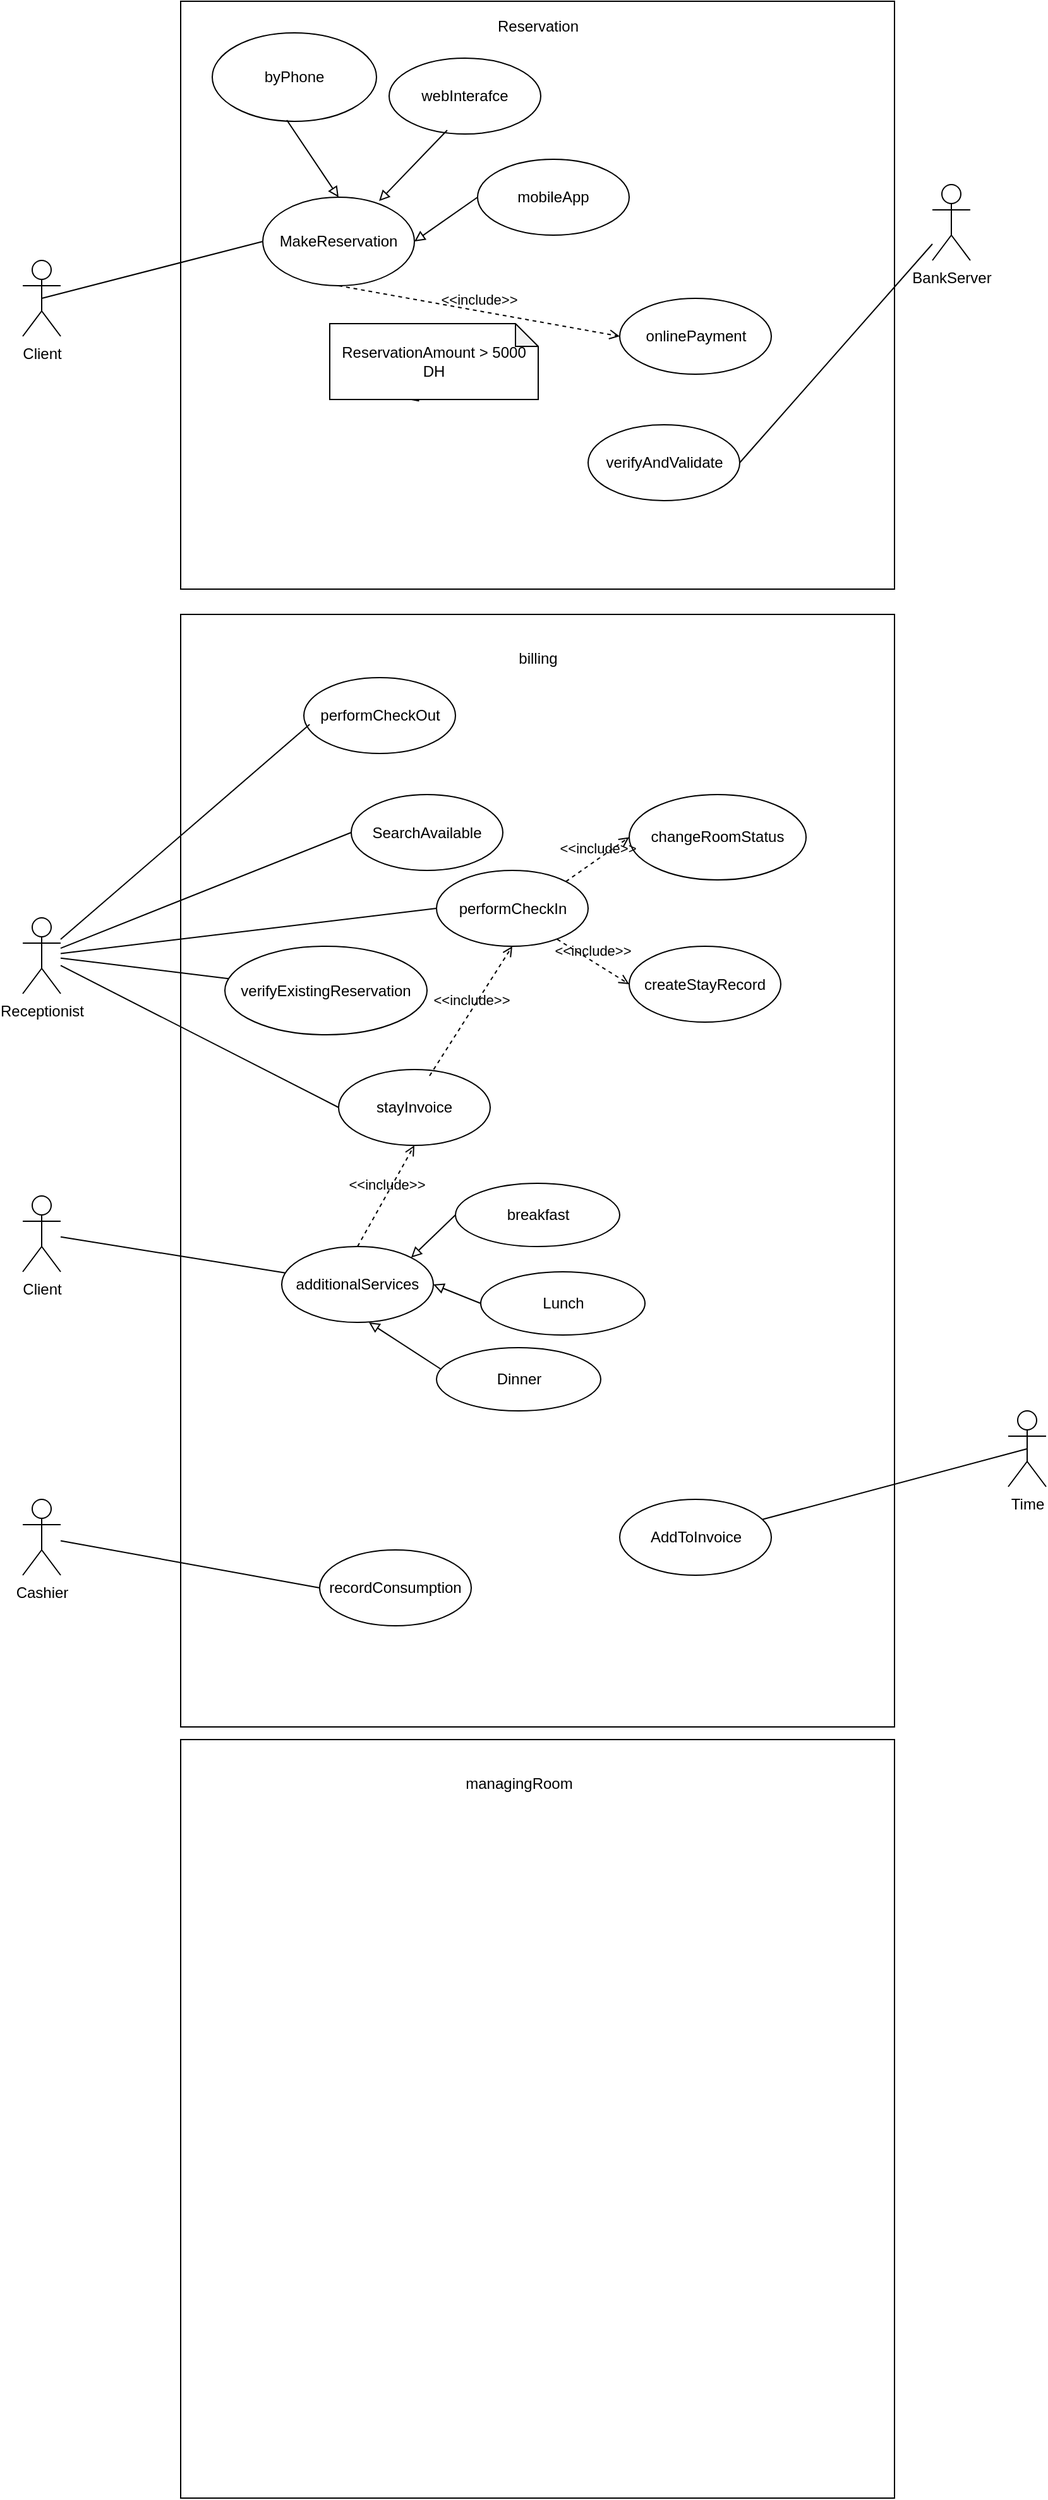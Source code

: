 <mxfile version="28.1.2" pages="4">
  <diagram name="Gmail - Use Cases" id="sMMjURSvRcraKmAr_0x2">
    <mxGraphModel dx="706" dy="632" grid="1" gridSize="10" guides="1" tooltips="1" connect="1" arrows="1" fold="1" page="1" pageScale="1" pageWidth="850" pageHeight="1100" math="0" shadow="0">
      <root>
        <mxCell id="0" />
        <mxCell id="1" parent="0" />
        <mxCell id="c_KtkY77ZZmK-J9CgblS-4" value="" style="rounded=0;whiteSpace=wrap;html=1;" parent="1" vertex="1">
          <mxGeometry x="225" y="15" width="565" height="465" as="geometry" />
        </mxCell>
        <mxCell id="c_KtkY77ZZmK-J9CgblS-5" value="Reservation" style="text;html=1;align=center;verticalAlign=middle;whiteSpace=wrap;rounded=0;" parent="1" vertex="1">
          <mxGeometry x="422.5" y="20" width="170" height="30" as="geometry" />
        </mxCell>
        <mxCell id="c_KtkY77ZZmK-J9CgblS-6" value="Client" style="shape=umlActor;verticalLabelPosition=bottom;verticalAlign=top;html=1;outlineConnect=0;" parent="1" vertex="1">
          <mxGeometry x="100" y="220" width="30" height="60" as="geometry" />
        </mxCell>
        <mxCell id="c_KtkY77ZZmK-J9CgblS-27" value="&amp;lt;&amp;lt;exclude&amp;gt;&amp;gt;" style="html=1;verticalAlign=bottom;labelBackgroundColor=none;endArrow=open;endFill=0;dashed=1;rounded=0;entryX=0.5;entryY=0;entryDx=0;entryDy=0;exitX=0.5;exitY=1;exitDx=0;exitDy=0;" parent="1" edge="1">
          <mxGeometry width="160" relative="1" as="geometry">
            <mxPoint x="486" y="306.5" as="sourcePoint" />
            <mxPoint x="405" y="330" as="targetPoint" />
          </mxGeometry>
        </mxCell>
        <mxCell id="c_KtkY77ZZmK-J9CgblS-33" value="MakeReservation" style="ellipse;whiteSpace=wrap;html=1;" parent="1" vertex="1">
          <mxGeometry x="290" y="170" width="120" height="70" as="geometry" />
        </mxCell>
        <mxCell id="c_KtkY77ZZmK-J9CgblS-34" value="byPhone" style="ellipse;whiteSpace=wrap;html=1;" parent="1" vertex="1">
          <mxGeometry x="250" y="40" width="130" height="70" as="geometry" />
        </mxCell>
        <mxCell id="c_KtkY77ZZmK-J9CgblS-35" value="webInterafce" style="ellipse;whiteSpace=wrap;html=1;" parent="1" vertex="1">
          <mxGeometry x="390" y="60" width="120" height="60" as="geometry" />
        </mxCell>
        <mxCell id="c_KtkY77ZZmK-J9CgblS-36" value="mobileApp" style="ellipse;whiteSpace=wrap;html=1;" parent="1" vertex="1">
          <mxGeometry x="460" y="140" width="120" height="60" as="geometry" />
        </mxCell>
        <mxCell id="c_KtkY77ZZmK-J9CgblS-38" value="onlinePayment" style="ellipse;whiteSpace=wrap;html=1;" parent="1" vertex="1">
          <mxGeometry x="572.5" y="250" width="120" height="60" as="geometry" />
        </mxCell>
        <mxCell id="c_KtkY77ZZmK-J9CgblS-39" value="BankServer" style="shape=umlActor;verticalLabelPosition=bottom;verticalAlign=top;html=1;outlineConnect=0;" parent="1" vertex="1">
          <mxGeometry x="820" y="160" width="30" height="60" as="geometry" />
        </mxCell>
        <mxCell id="c_KtkY77ZZmK-J9CgblS-40" value="" style="endArrow=block;html=1;rounded=0;exitX=0.454;exitY=0.986;exitDx=0;exitDy=0;exitPerimeter=0;entryX=0.5;entryY=0;entryDx=0;entryDy=0;endFill=0;" parent="1" source="c_KtkY77ZZmK-J9CgblS-34" target="c_KtkY77ZZmK-J9CgblS-33" edge="1">
          <mxGeometry width="50" height="50" relative="1" as="geometry">
            <mxPoint x="670" y="320" as="sourcePoint" />
            <mxPoint x="720" y="270" as="targetPoint" />
          </mxGeometry>
        </mxCell>
        <mxCell id="c_KtkY77ZZmK-J9CgblS-41" value="" style="endArrow=block;html=1;rounded=0;exitX=0.383;exitY=0.95;exitDx=0;exitDy=0;exitPerimeter=0;entryX=0.767;entryY=0.043;entryDx=0;entryDy=0;endFill=0;entryPerimeter=0;" parent="1" source="c_KtkY77ZZmK-J9CgblS-35" target="c_KtkY77ZZmK-J9CgblS-33" edge="1">
          <mxGeometry width="50" height="50" relative="1" as="geometry">
            <mxPoint x="340" y="140" as="sourcePoint" />
            <mxPoint x="381" y="201" as="targetPoint" />
          </mxGeometry>
        </mxCell>
        <mxCell id="c_KtkY77ZZmK-J9CgblS-42" value="" style="endArrow=block;html=1;rounded=0;exitX=0;exitY=0.5;exitDx=0;exitDy=0;entryX=1;entryY=0.5;entryDx=0;entryDy=0;endFill=0;" parent="1" source="c_KtkY77ZZmK-J9CgblS-36" target="c_KtkY77ZZmK-J9CgblS-33" edge="1">
          <mxGeometry width="50" height="50" relative="1" as="geometry">
            <mxPoint x="474" y="160" as="sourcePoint" />
            <mxPoint x="410" y="206" as="targetPoint" />
          </mxGeometry>
        </mxCell>
        <mxCell id="c_KtkY77ZZmK-J9CgblS-43" value="&amp;lt;&amp;lt;include&amp;gt;&amp;gt;" style="html=1;verticalAlign=bottom;labelBackgroundColor=none;endArrow=open;endFill=0;dashed=1;rounded=0;exitX=0.5;exitY=1;exitDx=0;exitDy=0;entryX=0;entryY=0.5;entryDx=0;entryDy=0;" parent="1" source="c_KtkY77ZZmK-J9CgblS-33" target="c_KtkY77ZZmK-J9CgblS-38" edge="1">
          <mxGeometry width="160" relative="1" as="geometry">
            <mxPoint x="620" y="290" as="sourcePoint" />
            <mxPoint x="780" y="290" as="targetPoint" />
          </mxGeometry>
        </mxCell>
        <mxCell id="c_KtkY77ZZmK-J9CgblS-44" value="ReservationAmount &amp;gt; 5000 DH" style="shape=note;whiteSpace=wrap;html=1;backgroundOutline=1;darkOpacity=0.05;size=18;" parent="1" vertex="1">
          <mxGeometry x="343" y="270" width="165" height="60" as="geometry" />
        </mxCell>
        <mxCell id="c_KtkY77ZZmK-J9CgblS-45" value="verifyAndValidate" style="ellipse;whiteSpace=wrap;html=1;" parent="1" vertex="1">
          <mxGeometry x="547.5" y="350" width="120" height="60" as="geometry" />
        </mxCell>
        <mxCell id="c_KtkY77ZZmK-J9CgblS-46" value="" style="endArrow=none;html=1;rounded=0;exitX=0.5;exitY=0.5;exitDx=0;exitDy=0;exitPerimeter=0;entryX=0;entryY=0.5;entryDx=0;entryDy=0;" parent="1" source="c_KtkY77ZZmK-J9CgblS-6" target="c_KtkY77ZZmK-J9CgblS-33" edge="1">
          <mxGeometry width="50" height="50" relative="1" as="geometry">
            <mxPoint x="670" y="320" as="sourcePoint" />
            <mxPoint x="720" y="270" as="targetPoint" />
          </mxGeometry>
        </mxCell>
        <mxCell id="c_KtkY77ZZmK-J9CgblS-47" value="" style="endArrow=none;html=1;rounded=0;exitX=1;exitY=0.5;exitDx=0;exitDy=0;" parent="1" source="c_KtkY77ZZmK-J9CgblS-45" target="c_KtkY77ZZmK-J9CgblS-39" edge="1">
          <mxGeometry width="50" height="50" relative="1" as="geometry">
            <mxPoint x="965" y="302.5" as="sourcePoint" />
            <mxPoint x="1140" y="257.5" as="targetPoint" />
          </mxGeometry>
        </mxCell>
        <mxCell id="c_KtkY77ZZmK-J9CgblS-48" value="" style="rounded=0;whiteSpace=wrap;html=1;" parent="1" vertex="1">
          <mxGeometry x="225" y="500" width="565" height="880" as="geometry" />
        </mxCell>
        <mxCell id="c_KtkY77ZZmK-J9CgblS-49" value="billing" style="text;html=1;align=center;verticalAlign=middle;whiteSpace=wrap;rounded=0;" parent="1" vertex="1">
          <mxGeometry x="422.5" y="520" width="170" height="30" as="geometry" />
        </mxCell>
        <mxCell id="c_KtkY77ZZmK-J9CgblS-50" value="Receptionist" style="shape=umlActor;verticalLabelPosition=bottom;verticalAlign=top;html=1;outlineConnect=0;" parent="1" vertex="1">
          <mxGeometry x="100" y="740" width="30" height="60" as="geometry" />
        </mxCell>
        <mxCell id="c_KtkY77ZZmK-J9CgblS-51" value="SearchAvailable" style="ellipse;whiteSpace=wrap;html=1;" parent="1" vertex="1">
          <mxGeometry x="360" y="642.5" width="120" height="60" as="geometry" />
        </mxCell>
        <mxCell id="c_KtkY77ZZmK-J9CgblS-52" value="verifyExistingReservation" style="ellipse;whiteSpace=wrap;html=1;" parent="1" vertex="1">
          <mxGeometry x="260" y="762.5" width="160" height="70" as="geometry" />
        </mxCell>
        <mxCell id="c_KtkY77ZZmK-J9CgblS-53" value="performCheckIn" style="ellipse;whiteSpace=wrap;html=1;" parent="1" vertex="1">
          <mxGeometry x="427.5" y="702.5" width="120" height="60" as="geometry" />
        </mxCell>
        <mxCell id="c_KtkY77ZZmK-J9CgblS-54" value="createStayRecord" style="ellipse;whiteSpace=wrap;html=1;" parent="1" vertex="1">
          <mxGeometry x="580" y="762.5" width="120" height="60" as="geometry" />
        </mxCell>
        <mxCell id="c_KtkY77ZZmK-J9CgblS-55" value="changeRoomStatus" style="ellipse;whiteSpace=wrap;html=1;" parent="1" vertex="1">
          <mxGeometry x="580" y="642.5" width="140" height="67.5" as="geometry" />
        </mxCell>
        <mxCell id="c_KtkY77ZZmK-J9CgblS-56" value="&amp;lt;&amp;lt;include&amp;gt;&amp;gt;" style="html=1;verticalAlign=bottom;labelBackgroundColor=none;endArrow=open;endFill=0;dashed=1;rounded=0;exitX=1;exitY=0;exitDx=0;exitDy=0;entryX=0;entryY=0.5;entryDx=0;entryDy=0;" parent="1" source="c_KtkY77ZZmK-J9CgblS-53" target="c_KtkY77ZZmK-J9CgblS-55" edge="1">
          <mxGeometry width="160" relative="1" as="geometry">
            <mxPoint x="520" y="330" as="sourcePoint" />
            <mxPoint x="743" y="370" as="targetPoint" />
          </mxGeometry>
        </mxCell>
        <mxCell id="c_KtkY77ZZmK-J9CgblS-57" value="&amp;lt;&amp;lt;include&amp;gt;&amp;gt;" style="html=1;verticalAlign=bottom;labelBackgroundColor=none;endArrow=open;endFill=0;dashed=1;rounded=0;exitX=0.796;exitY=0.908;exitDx=0;exitDy=0;entryX=0;entryY=0.5;entryDx=0;entryDy=0;exitPerimeter=0;" parent="1" source="c_KtkY77ZZmK-J9CgblS-53" target="c_KtkY77ZZmK-J9CgblS-54" edge="1">
          <mxGeometry width="160" relative="1" as="geometry">
            <mxPoint x="580" y="788" as="sourcePoint" />
            <mxPoint x="630" y="750" as="targetPoint" />
          </mxGeometry>
        </mxCell>
        <mxCell id="c_KtkY77ZZmK-J9CgblS-58" value="" style="endArrow=none;html=1;rounded=0;entryX=0;entryY=0.5;entryDx=0;entryDy=0;" parent="1" source="c_KtkY77ZZmK-J9CgblS-50" target="c_KtkY77ZZmK-J9CgblS-51" edge="1">
          <mxGeometry width="50" height="50" relative="1" as="geometry">
            <mxPoint x="260" y="715" as="sourcePoint" />
            <mxPoint x="435" y="670" as="targetPoint" />
          </mxGeometry>
        </mxCell>
        <mxCell id="c_KtkY77ZZmK-J9CgblS-59" value="" style="endArrow=none;html=1;rounded=0;entryX=0;entryY=0.5;entryDx=0;entryDy=0;" parent="1" source="c_KtkY77ZZmK-J9CgblS-50" target="c_KtkY77ZZmK-J9CgblS-53" edge="1">
          <mxGeometry width="50" height="50" relative="1" as="geometry">
            <mxPoint x="250" y="790" as="sourcePoint" />
            <mxPoint x="450" y="660" as="targetPoint" />
          </mxGeometry>
        </mxCell>
        <mxCell id="c_KtkY77ZZmK-J9CgblS-60" value="" style="endArrow=none;html=1;rounded=0;" parent="1" source="c_KtkY77ZZmK-J9CgblS-50" target="c_KtkY77ZZmK-J9CgblS-52" edge="1">
          <mxGeometry width="50" height="50" relative="1" as="geometry">
            <mxPoint x="250" y="810" as="sourcePoint" />
            <mxPoint x="450" y="680" as="targetPoint" />
          </mxGeometry>
        </mxCell>
        <mxCell id="c_KtkY77ZZmK-J9CgblS-61" value="Client" style="shape=umlActor;verticalLabelPosition=bottom;verticalAlign=top;html=1;outlineConnect=0;" parent="1" vertex="1">
          <mxGeometry x="100" y="960" width="30" height="60" as="geometry" />
        </mxCell>
        <mxCell id="c_KtkY77ZZmK-J9CgblS-62" value="additionalServices" style="ellipse;whiteSpace=wrap;html=1;" parent="1" vertex="1">
          <mxGeometry x="305" y="1000" width="120" height="60" as="geometry" />
        </mxCell>
        <mxCell id="c_KtkY77ZZmK-J9CgblS-63" value="breakfast" style="ellipse;whiteSpace=wrap;html=1;" parent="1" vertex="1">
          <mxGeometry x="442.5" y="950" width="130" height="50" as="geometry" />
        </mxCell>
        <mxCell id="c_KtkY77ZZmK-J9CgblS-65" value="stayInvoice" style="ellipse;whiteSpace=wrap;html=1;" parent="1" vertex="1">
          <mxGeometry x="350" y="860" width="120" height="60" as="geometry" />
        </mxCell>
        <mxCell id="c_KtkY77ZZmK-J9CgblS-66" value="&amp;lt;&amp;lt;include&amp;gt;&amp;gt;" style="html=1;verticalAlign=bottom;labelBackgroundColor=none;endArrow=open;endFill=0;dashed=1;rounded=0;exitX=0.6;exitY=0.083;exitDx=0;exitDy=0;entryX=0.5;entryY=1;entryDx=0;entryDy=0;exitPerimeter=0;" parent="1" source="c_KtkY77ZZmK-J9CgblS-65" target="c_KtkY77ZZmK-J9CgblS-53" edge="1">
          <mxGeometry width="160" relative="1" as="geometry">
            <mxPoint x="550" y="780" as="sourcePoint" />
            <mxPoint x="607" y="816" as="targetPoint" />
          </mxGeometry>
        </mxCell>
        <mxCell id="c_KtkY77ZZmK-J9CgblS-67" value="" style="endArrow=none;html=1;rounded=0;entryX=0;entryY=0.5;entryDx=0;entryDy=0;" parent="1" source="c_KtkY77ZZmK-J9CgblS-50" target="c_KtkY77ZZmK-J9CgblS-65" edge="1">
          <mxGeometry width="50" height="50" relative="1" as="geometry">
            <mxPoint x="170" y="770" as="sourcePoint" />
            <mxPoint x="303" y="786" as="targetPoint" />
          </mxGeometry>
        </mxCell>
        <mxCell id="c_KtkY77ZZmK-J9CgblS-68" value="&amp;lt;&amp;lt;include&amp;gt;&amp;gt;" style="html=1;verticalAlign=bottom;labelBackgroundColor=none;endArrow=open;endFill=0;dashed=1;rounded=0;exitX=0.5;exitY=0;exitDx=0;exitDy=0;entryX=0.5;entryY=1;entryDx=0;entryDy=0;" parent="1" source="c_KtkY77ZZmK-J9CgblS-62" target="c_KtkY77ZZmK-J9CgblS-65" edge="1">
          <mxGeometry width="160" relative="1" as="geometry">
            <mxPoint x="440" y="932" as="sourcePoint" />
            <mxPoint x="506" y="830" as="targetPoint" />
          </mxGeometry>
        </mxCell>
        <mxCell id="c_KtkY77ZZmK-J9CgblS-69" value="" style="endArrow=block;html=1;rounded=0;exitX=0;exitY=0.5;exitDx=0;exitDy=0;entryX=1;entryY=0;entryDx=0;entryDy=0;endFill=0;" parent="1" source="c_KtkY77ZZmK-J9CgblS-63" target="c_KtkY77ZZmK-J9CgblS-62" edge="1">
          <mxGeometry width="50" height="50" relative="1" as="geometry">
            <mxPoint x="480" y="1000" as="sourcePoint" />
            <mxPoint x="430" y="1035" as="targetPoint" />
          </mxGeometry>
        </mxCell>
        <mxCell id="c_KtkY77ZZmK-J9CgblS-71" value="Lunch" style="ellipse;whiteSpace=wrap;html=1;" parent="1" vertex="1">
          <mxGeometry x="462.5" y="1020" width="130" height="50" as="geometry" />
        </mxCell>
        <mxCell id="c_KtkY77ZZmK-J9CgblS-72" value="Dinner" style="ellipse;whiteSpace=wrap;html=1;" parent="1" vertex="1">
          <mxGeometry x="427.5" y="1080" width="130" height="50" as="geometry" />
        </mxCell>
        <mxCell id="c_KtkY77ZZmK-J9CgblS-73" value="" style="endArrow=block;html=1;rounded=0;exitX=0;exitY=0.5;exitDx=0;exitDy=0;entryX=1;entryY=0.5;entryDx=0;entryDy=0;endFill=0;" parent="1" source="c_KtkY77ZZmK-J9CgblS-71" target="c_KtkY77ZZmK-J9CgblS-62" edge="1">
          <mxGeometry width="50" height="50" relative="1" as="geometry">
            <mxPoint x="466" y="1050" as="sourcePoint" />
            <mxPoint x="430" y="1084" as="targetPoint" />
          </mxGeometry>
        </mxCell>
        <mxCell id="c_KtkY77ZZmK-J9CgblS-74" value="" style="endArrow=block;html=1;rounded=0;exitX=0.027;exitY=0.34;exitDx=0;exitDy=0;entryX=0.575;entryY=1;entryDx=0;entryDy=0;endFill=0;entryPerimeter=0;exitPerimeter=0;" parent="1" source="c_KtkY77ZZmK-J9CgblS-72" target="c_KtkY77ZZmK-J9CgblS-62" edge="1">
          <mxGeometry width="50" height="50" relative="1" as="geometry">
            <mxPoint x="480" y="1045" as="sourcePoint" />
            <mxPoint x="450" y="1040" as="targetPoint" />
          </mxGeometry>
        </mxCell>
        <mxCell id="c_KtkY77ZZmK-J9CgblS-75" value="" style="endArrow=none;html=1;rounded=0;" parent="1" source="c_KtkY77ZZmK-J9CgblS-61" target="c_KtkY77ZZmK-J9CgblS-62" edge="1">
          <mxGeometry width="50" height="50" relative="1" as="geometry">
            <mxPoint x="230" y="830" as="sourcePoint" />
            <mxPoint x="450" y="942" as="targetPoint" />
          </mxGeometry>
        </mxCell>
        <mxCell id="c_KtkY77ZZmK-J9CgblS-76" value="Cashier" style="shape=umlActor;verticalLabelPosition=bottom;verticalAlign=top;html=1;outlineConnect=0;" parent="1" vertex="1">
          <mxGeometry x="100" y="1200" width="30" height="60" as="geometry" />
        </mxCell>
        <mxCell id="c_KtkY77ZZmK-J9CgblS-77" value="recordConsumption" style="ellipse;whiteSpace=wrap;html=1;" parent="1" vertex="1">
          <mxGeometry x="335" y="1240" width="120" height="60" as="geometry" />
        </mxCell>
        <mxCell id="c_KtkY77ZZmK-J9CgblS-79" value="" style="endArrow=none;html=1;rounded=0;entryX=0;entryY=0.5;entryDx=0;entryDy=0;" parent="1" source="c_KtkY77ZZmK-J9CgblS-76" target="c_KtkY77ZZmK-J9CgblS-77" edge="1">
          <mxGeometry width="50" height="50" relative="1" as="geometry">
            <mxPoint x="220" y="1020" as="sourcePoint" />
            <mxPoint x="398" y="1049" as="targetPoint" />
          </mxGeometry>
        </mxCell>
        <mxCell id="c_KtkY77ZZmK-J9CgblS-80" value="Time" style="shape=umlActor;verticalLabelPosition=bottom;verticalAlign=top;html=1;outlineConnect=0;" parent="1" vertex="1">
          <mxGeometry x="880" y="1130" width="30" height="60" as="geometry" />
        </mxCell>
        <mxCell id="c_KtkY77ZZmK-J9CgblS-81" value="AddToInvoice" style="ellipse;whiteSpace=wrap;html=1;" parent="1" vertex="1">
          <mxGeometry x="572.5" y="1200" width="120" height="60" as="geometry" />
        </mxCell>
        <mxCell id="c_KtkY77ZZmK-J9CgblS-82" value="" style="endArrow=none;html=1;rounded=0;entryX=0.5;entryY=0.5;entryDx=0;entryDy=0;entryPerimeter=0;" parent="1" source="c_KtkY77ZZmK-J9CgblS-81" target="c_KtkY77ZZmK-J9CgblS-80" edge="1">
          <mxGeometry width="50" height="50" relative="1" as="geometry">
            <mxPoint x="180" y="1230" as="sourcePoint" />
            <mxPoint x="350" y="1239" as="targetPoint" />
          </mxGeometry>
        </mxCell>
        <mxCell id="c_KtkY77ZZmK-J9CgblS-83" value="" style="rounded=0;whiteSpace=wrap;html=1;" parent="1" vertex="1">
          <mxGeometry x="225" y="1390" width="565" height="600" as="geometry" />
        </mxCell>
        <mxCell id="c_KtkY77ZZmK-J9CgblS-84" value="performCheckOut" style="ellipse;whiteSpace=wrap;html=1;" parent="1" vertex="1">
          <mxGeometry x="322.5" y="550" width="120" height="60" as="geometry" />
        </mxCell>
        <mxCell id="c_KtkY77ZZmK-J9CgblS-85" value="" style="endArrow=none;html=1;rounded=0;entryX=0.038;entryY=0.617;entryDx=0;entryDy=0;entryPerimeter=0;" parent="1" source="c_KtkY77ZZmK-J9CgblS-50" target="c_KtkY77ZZmK-J9CgblS-84" edge="1">
          <mxGeometry width="50" height="50" relative="1" as="geometry">
            <mxPoint x="320" y="771" as="sourcePoint" />
            <mxPoint x="550" y="680" as="targetPoint" />
          </mxGeometry>
        </mxCell>
        <mxCell id="c_KtkY77ZZmK-J9CgblS-86" value="managingRoom" style="text;html=1;align=center;verticalAlign=middle;whiteSpace=wrap;rounded=0;" parent="1" vertex="1">
          <mxGeometry x="407.5" y="1410" width="170" height="30" as="geometry" />
        </mxCell>
      </root>
    </mxGraphModel>
  </diagram>
  <diagram name="Hospital - Reception" id="FikDlIBmy7CB5HOo17jk">
    <mxGraphModel dx="1178" dy="646" grid="1" gridSize="10" guides="1" tooltips="1" connect="1" arrows="1" fold="1" page="1" pageScale="1" pageWidth="827" pageHeight="1169">
      <root>
        <mxCell id="0" />
        <mxCell id="1" parent="0" />
        <!-- Actors -->
        <mxCell id="a-receptionist" value="Receptionist" style="shape=umlActor;verticalLabelPosition=bottom;verticalAlign=top;html=1;" vertex="1" parent="1">
          <mxGeometry x="40" y="40" width="40" height="80" as="geometry" />
        </mxCell>
        <mxCell id="a-patient" value="Patient" style="shape=umlActor;verticalLabelPosition=bottom;verticalAlign=top;html=1;" vertex="1" parent="1">
          <mxGeometry x="40" y="160" width="40" height="80" as="geometry" />
        </mxCell>
        <mxCell id="a-insurer" value="Insurance Provider" style="shape=umlActor;verticalLabelPosition=bottom;verticalAlign=top;html=1;" vertex="1" parent="1">
          <mxGeometry x="40" y="280" width="40" height="80" as="geometry" />
        </mxCell>
        <mxCell id="a-ward" value="Ward / Bed Mgmt" style="shape=umlActor;verticalLabelPosition=bottom;verticalAlign=top;html=1;" vertex="1" parent="1">
          <mxGeometry x="40" y="400" width="40" height="80" as="geometry" />
        </mxCell>
        <!-- Use cases -->
        <mxCell id="uc-schedule-appt" value="Schedule Appointment" style="ellipse;whiteSpace=wrap;html=1;" vertex="1" parent="1">
          <mxGeometry x="160" y="20" width="170" height="50" as="geometry" />
        </mxCell>
        <mxCell id="uc-schedule-adm" value="Schedule Admission" style="ellipse;whiteSpace=wrap;html=1;" vertex="1" parent="1">
          <mxGeometry x="360" y="20" width="170" height="50" as="geometry" />
        </mxCell>
        <mxCell id="uc-collect-info" value="Collect Patient Info" style="ellipse;whiteSpace=wrap;html=1;" vertex="1" parent="1">
          <mxGeometry x="160" y="100" width="170" height="50" as="geometry" />
        </mxCell>
        <mxCell id="uc-register" value="Patient Registration" style="ellipse;whiteSpace=wrap;html=1;" vertex="1" parent="1">
          <mxGeometry x="360" y="100" width="170" height="50" as="geometry" />
        </mxCell>
        <mxCell id="uc-admit" value="Admit Patient" style="ellipse;whiteSpace=wrap;html=1;" vertex="1" parent="1">
          <mxGeometry x="160" y="180" width="170" height="50" as="geometry" />
        </mxCell>
        <mxCell id="uc-assign-bed" value="Assign Bed" style="ellipse;whiteSpace=wrap;html=1;" vertex="1" parent="1">
          <mxGeometry x="360" y="180" width="150" height="50" as="geometry" />
        </mxCell>
        <mxCell id="uc-file-claim" value="File Insurance Claim" style="ellipse;whiteSpace=wrap;html=1;" vertex="1" parent="1">
          <mxGeometry x="160" y="260" width="170" height="50" as="geometry" />
        </mxCell>
        <mxCell id="uc-file-report" value="File Medical Report" style="ellipse;whiteSpace=wrap;html=1;" vertex="1" parent="1">
          <mxGeometry x="360" y="260" width="170" height="50" as="geometry" />
        </mxCell>
        <!-- Edges: actors to use cases -->
        <mxCell id="e-patient-appt" style="edgeStyle=orthogonalEdgeStyle;rounded=0;" edge="1" parent="1" source="a-patient" target="uc-schedule-appt">
          <mxGeometry relative="1" as="geometry" />
        </mxCell>
        <mxCell id="e-recep-appt" style="edgeStyle=orthogonalEdgeStyle;rounded=0;" edge="1" parent="1" source="a-receptionist" target="uc-schedule-appt">
          <mxGeometry relative="1" as="geometry" />
        </mxCell>
        <mxCell id="e-recep-adm" style="edgeStyle=orthogonalEdgeStyle;rounded=0;" edge="1" parent="1" source="a-receptionist" target="uc-schedule-adm">
          <mxGeometry relative="1" as="geometry" />
        </mxCell>
        <mxCell id="e-recep-collect" style="edgeStyle=orthogonalEdgeStyle;rounded=0;" edge="1" parent="1" source="a-receptionist" target="uc-collect-info">
          <mxGeometry relative="1" as="geometry" />
        </mxCell>
        <mxCell id="e-recep-register" style="edgeStyle=orthogonalEdgeStyle;rounded=0;" edge="1" parent="1" source="a-receptionist" target="uc-register">
          <mxGeometry relative="1" as="geometry" />
        </mxCell>
        <mxCell id="e-recep-admit" style="edgeStyle=orthogonalEdgeStyle;rounded=0;" edge="1" parent="1" source="a-receptionist" target="uc-admit">
          <mxGeometry relative="1" as="geometry" />
        </mxCell>
        <mxCell id="e-ward-assign" style="edgeStyle=orthogonalEdgeStyle;rounded=0;" edge="1" parent="1" source="a-ward" target="uc-assign-bed">
          <mxGeometry relative="1" as="geometry" />
        </mxCell>
        <mxCell id="e-recep-assign" style="edgeStyle=orthogonalEdgeStyle;rounded=0;" edge="1" parent="1" source="a-receptionist" target="uc-assign-bed">
          <mxGeometry relative="1" as="geometry" />
        </mxCell>
        <mxCell id="e-recep-claim" style="edgeStyle=orthogonalEdgeStyle;rounded=0;" edge="1" parent="1" source="a-receptionist" target="uc-file-claim">
          <mxGeometry relative="1" as="geometry" />
        </mxCell>
        <mxCell id="e-insurer-claim" style="edgeStyle=orthogonalEdgeStyle;rounded=0;" edge="1" parent="1" source="a-insurer" target="uc-file-claim">
          <mxGeometry relative="1" as="geometry" />
        </mxCell>
        <mxCell id="e-recep-report" style="edgeStyle=orthogonalEdgeStyle;rounded=0;" edge="1" parent="1" source="a-receptionist" target="uc-file-report">
          <mxGeometry relative="1" as="geometry" />
        </mxCell>
        <!-- Precondition annotation: Registration -> Admit -->
        <mxCell id="note-precondition" value="Registration is a precondition for Admit" style="text;html=1;strokeColor=none;align=left;verticalAlign=top;fontStyle=2" vertex="1" parent="1">
          <mxGeometry x="160" y="240" width="370" height="30" as="geometry" />
        </mxCell>
      </root>
    </mxGraphModel>
  </diagram>
  <diagram name="Gmail - Use Cases" id="FNHf5cEcrCxL0LVNo8fq">
    <mxGraphModel dx="1426" dy="841" grid="1" gridSize="10" guides="1" tooltips="1" connect="1" arrows="1" fold="1" page="1" pageScale="1" pageWidth="850" pageHeight="1100" math="0" shadow="0">
      <root>
        <mxCell id="0" />
        <mxCell id="1" parent="0" />
        <mxCell id="c_KtkY77ZZmK-J9CgblS-4" value="" style="rounded=0;whiteSpace=wrap;html=1;" vertex="1" parent="1">
          <mxGeometry x="225" y="15" width="815" height="600" as="geometry" />
        </mxCell>
        <mxCell id="c_KtkY77ZZmK-J9CgblS-5" value="Hospital Reception System" style="text;html=1;align=center;verticalAlign=middle;whiteSpace=wrap;rounded=0;" vertex="1" parent="1">
          <mxGeometry x="560" y="30" width="170" height="30" as="geometry" />
        </mxCell>
        <mxCell id="c_KtkY77ZZmK-J9CgblS-6" value="Receptionist" style="shape=umlActor;verticalLabelPosition=bottom;verticalAlign=top;html=1;outlineConnect=0;" vertex="1" parent="1">
          <mxGeometry x="100" y="220" width="30" height="60" as="geometry" />
        </mxCell>
        <mxCell id="c_KtkY77ZZmK-J9CgblS-8" value="ScheduleAppointment" style="ellipse;whiteSpace=wrap;html=1;" vertex="1" parent="1">
          <mxGeometry x="310" y="80" width="190" height="70" as="geometry" />
        </mxCell>
        <mxCell id="c_KtkY77ZZmK-J9CgblS-9" value="ScheduleAdmission" style="ellipse;whiteSpace=wrap;html=1;" vertex="1" parent="1">
          <mxGeometry x="320" y="330" width="190" height="70" as="geometry" />
        </mxCell>
        <mxCell id="c_KtkY77ZZmK-J9CgblS-10" value="CollectInfo" style="ellipse;whiteSpace=wrap;html=1;" vertex="1" parent="1">
          <mxGeometry x="310" y="200" width="190" height="70" as="geometry" />
        </mxCell>
        <mxCell id="c_KtkY77ZZmK-J9CgblS-11" value="RegisterPatient" style="ellipse;whiteSpace=wrap;html=1;" vertex="1" parent="1">
          <mxGeometry x="230" y="490" width="190" height="70" as="geometry" />
        </mxCell>
        <mxCell id="c_KtkY77ZZmK-J9CgblS-12" value="InpatientAdmission" style="ellipse;whiteSpace=wrap;html=1;" vertex="1" parent="1">
          <mxGeometry x="550" y="280" width="190" height="70" as="geometry" />
        </mxCell>
        <mxCell id="c_KtkY77ZZmK-J9CgblS-13" value="OutpatientAdmission" style="ellipse;whiteSpace=wrap;html=1;" vertex="1" parent="1">
          <mxGeometry x="520" y="390" width="190" height="70" as="geometry" />
        </mxCell>
        <mxCell id="c_KtkY77ZZmK-J9CgblS-14" value="AssignBed" style="ellipse;whiteSpace=wrap;html=1;" vertex="1" parent="1">
          <mxGeometry x="660" y="150" width="190" height="70" as="geometry" />
        </mxCell>
        <mxCell id="c_KtkY77ZZmK-J9CgblS-15" value="FileInsuranceClaim" style="ellipse;whiteSpace=wrap;html=1;" vertex="1" parent="1">
          <mxGeometry x="800" y="240" width="190" height="70" as="geometry" />
        </mxCell>
        <mxCell id="c_KtkY77ZZmK-J9CgblS-16" value="FileMedicalReport" style="ellipse;whiteSpace=wrap;html=1;" vertex="1" parent="1">
          <mxGeometry x="820" y="360" width="190" height="70" as="geometry" />
        </mxCell>
        <mxCell id="c_KtkY77ZZmK-J9CgblS-17" value="&amp;lt;&amp;lt;include&amp;gt;&amp;gt;" style="html=1;verticalAlign=bottom;labelBackgroundColor=none;endArrow=open;endFill=0;dashed=1;rounded=0;entryX=0.663;entryY=0;entryDx=0;entryDy=0;entryPerimeter=0;" edge="1" parent="1" source="c_KtkY77ZZmK-J9CgblS-9" target="c_KtkY77ZZmK-J9CgblS-11">
          <mxGeometry width="160" relative="1" as="geometry">
            <mxPoint x="250" y="390" as="sourcePoint" />
            <mxPoint x="410" y="390" as="targetPoint" />
          </mxGeometry>
        </mxCell>
        <mxCell id="c_KtkY77ZZmK-J9CgblS-19" value="" style="endArrow=block;html=1;rounded=0;endFill=0;" edge="1" parent="1" source="c_KtkY77ZZmK-J9CgblS-12" target="c_KtkY77ZZmK-J9CgblS-9">
          <mxGeometry width="50" height="50" relative="1" as="geometry">
            <mxPoint x="300" y="420" as="sourcePoint" />
            <mxPoint x="350" y="370" as="targetPoint" />
          </mxGeometry>
        </mxCell>
        <mxCell id="c_KtkY77ZZmK-J9CgblS-20" value="" style="endArrow=block;html=1;rounded=0;entryX=0.911;entryY=0.729;entryDx=0;entryDy=0;entryPerimeter=0;endFill=0;" edge="1" parent="1" source="c_KtkY77ZZmK-J9CgblS-13" target="c_KtkY77ZZmK-J9CgblS-9">
          <mxGeometry width="50" height="50" relative="1" as="geometry">
            <mxPoint x="702" y="340" as="sourcePoint" />
            <mxPoint x="560" y="398" as="targetPoint" />
          </mxGeometry>
        </mxCell>
        <mxCell id="c_KtkY77ZZmK-J9CgblS-21" value="&amp;lt;&amp;lt;include&amp;gt;&amp;gt;" style="html=1;verticalAlign=bottom;labelBackgroundColor=none;endArrow=open;endFill=0;dashed=1;rounded=0;exitX=0.5;exitY=0;exitDx=0;exitDy=0;" edge="1" parent="1" source="c_KtkY77ZZmK-J9CgblS-12" target="c_KtkY77ZZmK-J9CgblS-14">
          <mxGeometry width="160" relative="1" as="geometry">
            <mxPoint x="413" y="460" as="sourcePoint" />
            <mxPoint x="370" y="551" as="targetPoint" />
          </mxGeometry>
        </mxCell>
        <mxCell id="c_KtkY77ZZmK-J9CgblS-22" value="&amp;lt;&amp;lt;exclude&amp;gt;&amp;gt;" style="html=1;verticalAlign=bottom;labelBackgroundColor=none;endArrow=open;endFill=0;dashed=1;rounded=0;entryX=1;entryY=1;entryDx=0;entryDy=0;exitX=0.5;exitY=0;exitDx=0;exitDy=0;" edge="1" parent="1" source="c_KtkY77ZZmK-J9CgblS-16" target="c_KtkY77ZZmK-J9CgblS-12">
          <mxGeometry width="160" relative="1" as="geometry">
            <mxPoint x="483" y="510" as="sourcePoint" />
            <mxPoint x="440" y="601" as="targetPoint" />
          </mxGeometry>
        </mxCell>
        <mxCell id="c_KtkY77ZZmK-J9CgblS-23" value="&amp;lt;&amp;lt;exclude&amp;gt;&amp;gt;" style="html=1;verticalAlign=bottom;labelBackgroundColor=none;endArrow=open;endFill=0;dashed=1;rounded=0;entryX=1;entryY=0.5;entryDx=0;entryDy=0;" edge="1" parent="1" source="c_KtkY77ZZmK-J9CgblS-15" target="c_KtkY77ZZmK-J9CgblS-12">
          <mxGeometry width="160" relative="1" as="geometry">
            <mxPoint x="540" y="840" as="sourcePoint" />
            <mxPoint x="780" y="510" as="targetPoint" />
          </mxGeometry>
        </mxCell>
        <mxCell id="c_KtkY77ZZmK-J9CgblS-24" value="" style="endArrow=none;html=1;rounded=0;entryX=0;entryY=0.5;entryDx=0;entryDy=0;" edge="1" parent="1" target="c_KtkY77ZZmK-J9CgblS-8">
          <mxGeometry width="50" height="50" relative="1" as="geometry">
            <mxPoint x="140" y="250" as="sourcePoint" />
            <mxPoint x="170" y="110" as="targetPoint" />
          </mxGeometry>
        </mxCell>
        <mxCell id="c_KtkY77ZZmK-J9CgblS-25" value="" style="endArrow=none;html=1;rounded=0;entryX=0;entryY=0.5;entryDx=0;entryDy=0;" edge="1" parent="1" target="c_KtkY77ZZmK-J9CgblS-9">
          <mxGeometry width="50" height="50" relative="1" as="geometry">
            <mxPoint x="140" y="260" as="sourcePoint" />
            <mxPoint x="380" y="260" as="targetPoint" />
          </mxGeometry>
        </mxCell>
        <mxCell id="c_KtkY77ZZmK-J9CgblS-26" value="&amp;lt;&amp;lt;exclude&amp;gt;&amp;gt;" style="html=1;verticalAlign=bottom;labelBackgroundColor=none;endArrow=open;endFill=0;dashed=1;rounded=0;entryX=0.468;entryY=0.957;entryDx=0;entryDy=0;entryPerimeter=0;exitX=0.5;exitY=0;exitDx=0;exitDy=0;" edge="1" parent="1" source="c_KtkY77ZZmK-J9CgblS-10" target="c_KtkY77ZZmK-J9CgblS-8">
          <mxGeometry width="160" relative="1" as="geometry">
            <mxPoint x="857" y="300" as="sourcePoint" />
            <mxPoint x="780" y="320" as="targetPoint" />
          </mxGeometry>
        </mxCell>
        <mxCell id="c_KtkY77ZZmK-J9CgblS-27" value="&amp;lt;&amp;lt;exclude&amp;gt;&amp;gt;" style="html=1;verticalAlign=bottom;labelBackgroundColor=none;endArrow=open;endFill=0;dashed=1;rounded=0;entryX=0.5;entryY=0;entryDx=0;entryDy=0;exitX=0.5;exitY=1;exitDx=0;exitDy=0;" edge="1" parent="1" source="c_KtkY77ZZmK-J9CgblS-10" target="c_KtkY77ZZmK-J9CgblS-9">
          <mxGeometry width="160" relative="1" as="geometry">
            <mxPoint x="486" y="306.5" as="sourcePoint" />
            <mxPoint x="480" y="243.5" as="targetPoint" />
          </mxGeometry>
        </mxCell>
        <mxCell id="c_KtkY77ZZmK-J9CgblS-28" value="" style="endArrow=none;html=1;rounded=0;entryX=0;entryY=0.5;entryDx=0;entryDy=0;" edge="1" parent="1" target="c_KtkY77ZZmK-J9CgblS-10">
          <mxGeometry width="50" height="50" relative="1" as="geometry">
            <mxPoint x="150" y="250" as="sourcePoint" />
            <mxPoint x="410" y="220" as="targetPoint" />
          </mxGeometry>
        </mxCell>
      </root>
    </mxGraphModel>
  </diagram>
  <diagram name="Hospital - Reception" id="IhIM61nx4xClStOTS7Dt">
    <mxGraphModel dx="1178" dy="646" grid="1" gridSize="10" guides="1" tooltips="1" connect="1" arrows="1" fold="1" page="1" pageScale="1" pageWidth="827" pageHeight="1169">
      <root>
        <mxCell id="0" />
        <mxCell id="1" parent="0" />
        <!-- Actors -->
        <mxCell id="a-receptionist" value="Receptionist" style="shape=umlActor;verticalLabelPosition=bottom;verticalAlign=top;html=1;" vertex="1" parent="1">
          <mxGeometry x="40" y="40" width="40" height="80" as="geometry" />
        </mxCell>
        <mxCell id="a-patient" value="Patient" style="shape=umlActor;verticalLabelPosition=bottom;verticalAlign=top;html=1;" vertex="1" parent="1">
          <mxGeometry x="40" y="160" width="40" height="80" as="geometry" />
        </mxCell>
        <mxCell id="a-insurer" value="Insurance Provider" style="shape=umlActor;verticalLabelPosition=bottom;verticalAlign=top;html=1;" vertex="1" parent="1">
          <mxGeometry x="40" y="280" width="40" height="80" as="geometry" />
        </mxCell>
        <mxCell id="a-ward" value="Ward / Bed Mgmt" style="shape=umlActor;verticalLabelPosition=bottom;verticalAlign=top;html=1;" vertex="1" parent="1">
          <mxGeometry x="40" y="400" width="40" height="80" as="geometry" />
        </mxCell>
        <!-- Use cases -->
        <mxCell id="uc-schedule-appt" value="Schedule Appointment" style="ellipse;whiteSpace=wrap;html=1;" vertex="1" parent="1">
          <mxGeometry x="160" y="20" width="170" height="50" as="geometry" />
        </mxCell>
        <mxCell id="uc-schedule-adm" value="Schedule Admission" style="ellipse;whiteSpace=wrap;html=1;" vertex="1" parent="1">
          <mxGeometry x="360" y="20" width="170" height="50" as="geometry" />
        </mxCell>
        <mxCell id="uc-collect-info" value="Collect Patient Info" style="ellipse;whiteSpace=wrap;html=1;" vertex="1" parent="1">
          <mxGeometry x="160" y="100" width="170" height="50" as="geometry" />
        </mxCell>
        <mxCell id="uc-register" value="Patient Registration" style="ellipse;whiteSpace=wrap;html=1;" vertex="1" parent="1">
          <mxGeometry x="360" y="100" width="170" height="50" as="geometry" />
        </mxCell>
        <mxCell id="uc-admit" value="Admit Patient" style="ellipse;whiteSpace=wrap;html=1;" vertex="1" parent="1">
          <mxGeometry x="160" y="180" width="170" height="50" as="geometry" />
        </mxCell>
        <mxCell id="uc-assign-bed" value="Assign Bed" style="ellipse;whiteSpace=wrap;html=1;" vertex="1" parent="1">
          <mxGeometry x="360" y="180" width="150" height="50" as="geometry" />
        </mxCell>
        <mxCell id="uc-file-claim" value="File Insurance Claim" style="ellipse;whiteSpace=wrap;html=1;" vertex="1" parent="1">
          <mxGeometry x="160" y="260" width="170" height="50" as="geometry" />
        </mxCell>
        <mxCell id="uc-file-report" value="File Medical Report" style="ellipse;whiteSpace=wrap;html=1;" vertex="1" parent="1">
          <mxGeometry x="360" y="260" width="170" height="50" as="geometry" />
        </mxCell>
        <!-- Edges: actors to use cases -->
        <mxCell id="e-patient-appt" style="edgeStyle=orthogonalEdgeStyle;rounded=0;" edge="1" parent="1" source="a-patient" target="uc-schedule-appt">
          <mxGeometry relative="1" as="geometry" />
        </mxCell>
        <mxCell id="e-recep-appt" style="edgeStyle=orthogonalEdgeStyle;rounded=0;" edge="1" parent="1" source="a-receptionist" target="uc-schedule-appt">
          <mxGeometry relative="1" as="geometry" />
        </mxCell>
        <mxCell id="e-recep-adm" style="edgeStyle=orthogonalEdgeStyle;rounded=0;" edge="1" parent="1" source="a-receptionist" target="uc-schedule-adm">
          <mxGeometry relative="1" as="geometry" />
        </mxCell>
        <mxCell id="e-recep-collect" style="edgeStyle=orthogonalEdgeStyle;rounded=0;" edge="1" parent="1" source="a-receptionist" target="uc-collect-info">
          <mxGeometry relative="1" as="geometry" />
        </mxCell>
        <mxCell id="e-recep-register" style="edgeStyle=orthogonalEdgeStyle;rounded=0;" edge="1" parent="1" source="a-receptionist" target="uc-register">
          <mxGeometry relative="1" as="geometry" />
        </mxCell>
        <mxCell id="e-recep-admit" style="edgeStyle=orthogonalEdgeStyle;rounded=0;" edge="1" parent="1" source="a-receptionist" target="uc-admit">
          <mxGeometry relative="1" as="geometry" />
        </mxCell>
        <mxCell id="e-ward-assign" style="edgeStyle=orthogonalEdgeStyle;rounded=0;" edge="1" parent="1" source="a-ward" target="uc-assign-bed">
          <mxGeometry relative="1" as="geometry" />
        </mxCell>
        <mxCell id="e-recep-assign" style="edgeStyle=orthogonalEdgeStyle;rounded=0;" edge="1" parent="1" source="a-receptionist" target="uc-assign-bed">
          <mxGeometry relative="1" as="geometry" />
        </mxCell>
        <mxCell id="e-recep-claim" style="edgeStyle=orthogonalEdgeStyle;rounded=0;" edge="1" parent="1" source="a-receptionist" target="uc-file-claim">
          <mxGeometry relative="1" as="geometry" />
        </mxCell>
        <mxCell id="e-insurer-claim" style="edgeStyle=orthogonalEdgeStyle;rounded=0;" edge="1" parent="1" source="a-insurer" target="uc-file-claim">
          <mxGeometry relative="1" as="geometry" />
        </mxCell>
        <mxCell id="e-recep-report" style="edgeStyle=orthogonalEdgeStyle;rounded=0;" edge="1" parent="1" source="a-receptionist" target="uc-file-report">
          <mxGeometry relative="1" as="geometry" />
        </mxCell>
        <!-- Precondition annotation: Registration -> Admit -->
        <mxCell id="note-precondition" value="Registration is a precondition for Admit" style="text;html=1;strokeColor=none;align=left;verticalAlign=top;fontStyle=2" vertex="1" parent="1">
          <mxGeometry x="160" y="240" width="370" height="30" as="geometry" />
        </mxCell>
      </root>
    </mxGraphModel>
  </diagram>
</mxfile>

